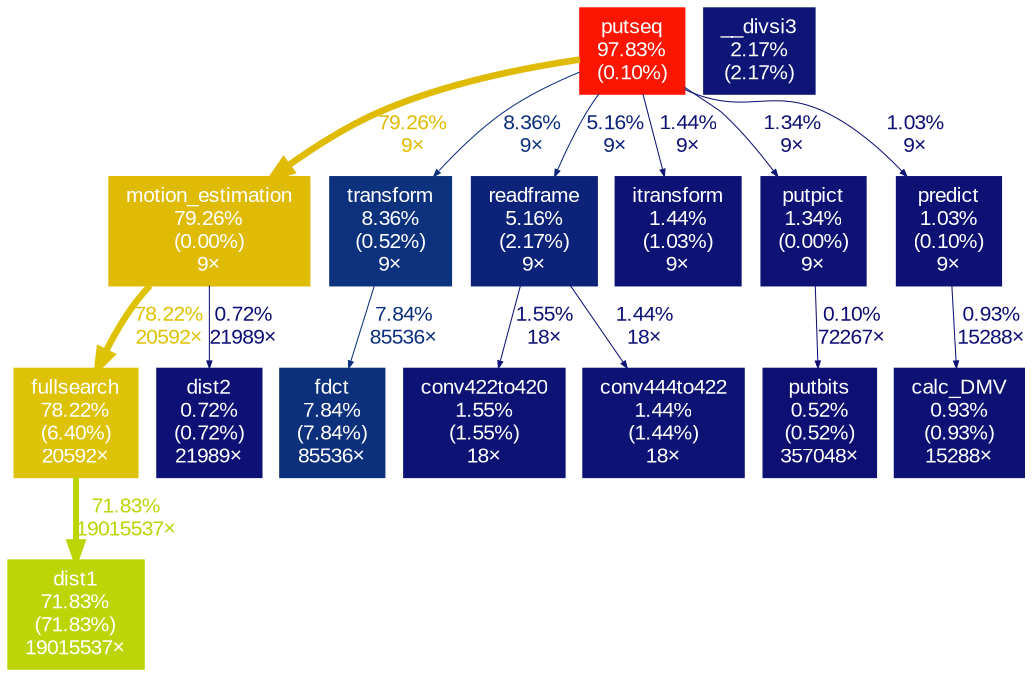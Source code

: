 digraph {
	graph [fontname=Arial, nodesep=0.125, ranksep=0.25];
	node [fontcolor=white, fontname=Arial, height=0, shape=box, style=filled, width=0];
	edge [fontname=Arial];
	1 [color="#fc1601", fontcolor="#ffffff", fontsize="10.00", label="putseq\n97.83%\n(0.10%)"];
	1 -> 2 [arrowsize="0.89", color="#e0bb05", fontcolor="#e0bb05", fontsize="10.00", label="79.26%\n9×", labeldistance="3.17", penwidth="3.17"];
	1 -> 5 [arrowsize="0.35", color="#0d327d", fontcolor="#0d327d", fontsize="10.00", label="8.36%\n9×", labeldistance="0.50", penwidth="0.50"];
	1 -> 7 [arrowsize="0.35", color="#0d2379", fontcolor="#0d2379", fontsize="10.00", label="5.16%\n9×", labeldistance="0.50", penwidth="0.50"];
	1 -> 11 [arrowsize="0.35", color="#0d1375", fontcolor="#0d1375", fontsize="10.00", label="1.44%\n9×", labeldistance="0.50", penwidth="0.50"];
	1 -> 12 [arrowsize="0.35", color="#0d1274", fontcolor="#0d1274", fontsize="10.00", label="1.34%\n9×", labeldistance="0.50", penwidth="0.50"];
	1 -> 13 [arrowsize="0.35", color="#0d1174", fontcolor="#0d1174", fontsize="10.00", label="1.03%\n9×", labeldistance="0.50", penwidth="0.50"];
	2 [color="#e0bb05", fontcolor="#ffffff", fontsize="10.00", label="motion_estimation\n79.26%\n(0.00%)\n9×"];
	2 -> 3 [arrowsize="0.88", color="#dec205", fontcolor="#dec205", fontsize="10.00", label="78.22%\n20592×", labeldistance="3.13", penwidth="3.13"];
	2 -> 15 [arrowsize="0.35", color="#0d1074", fontcolor="#0d1074", fontsize="10.00", label="0.72%\n21989×", labeldistance="0.50", penwidth="0.50"];
	3 [color="#dec205", fontcolor="#ffffff", fontsize="10.00", label="fullsearch\n78.22%\n(6.40%)\n20592×"];
	3 -> 4 [arrowsize="0.85", color="#bbd506", fontcolor="#bbd506", fontsize="10.00", label="71.83%\n19015537×", labeldistance="2.87", penwidth="2.87"];
	4 [color="#bbd506", fontcolor="#ffffff", fontsize="10.00", label="dist1\n71.83%\n(71.83%)\n19015537×"];
	5 [color="#0d327d", fontcolor="#ffffff", fontsize="10.00", label="transform\n8.36%\n(0.52%)\n9×"];
	5 -> 6 [arrowsize="0.35", color="#0d307d", fontcolor="#0d307d", fontsize="10.00", label="7.84%\n85536×", labeldistance="0.50", penwidth="0.50"];
	6 [color="#0d307d", fontcolor="#ffffff", fontsize="10.00", label="fdct\n7.84%\n(7.84%)\n85536×"];
	7 [color="#0d2379", fontcolor="#ffffff", fontsize="10.00", label="readframe\n5.16%\n(2.17%)\n9×"];
	7 -> 9 [arrowsize="0.35", color="#0d1375", fontcolor="#0d1375", fontsize="10.00", label="1.55%\n18×", labeldistance="0.50", penwidth="0.50"];
	7 -> 10 [arrowsize="0.35", color="#0d1375", fontcolor="#0d1375", fontsize="10.00", label="1.44%\n18×", labeldistance="0.50", penwidth="0.50"];
	8 [color="#0d1676", fontcolor="#ffffff", fontsize="10.00", label="__divsi3\n2.17%\n(2.17%)"];
	9 [color="#0d1375", fontcolor="#ffffff", fontsize="10.00", label="conv422to420\n1.55%\n(1.55%)\n18×"];
	10 [color="#0d1375", fontcolor="#ffffff", fontsize="10.00", label="conv444to422\n1.44%\n(1.44%)\n18×"];
	11 [color="#0d1375", fontcolor="#ffffff", fontsize="10.00", label="itransform\n1.44%\n(1.03%)\n9×"];
	12 [color="#0d1274", fontcolor="#ffffff", fontsize="10.00", label="putpict\n1.34%\n(0.00%)\n9×"];
	12 -> 16 [arrowsize="0.35", color="#0d0d73", fontcolor="#0d0d73", fontsize="10.00", label="0.10%\n72267×", labeldistance="0.50", penwidth="0.50"];
	13 [color="#0d1174", fontcolor="#ffffff", fontsize="10.00", label="predict\n1.03%\n(0.10%)\n9×"];
	13 -> 14 [arrowsize="0.35", color="#0d1174", fontcolor="#0d1174", fontsize="10.00", label="0.93%\n15288×", labeldistance="0.50", penwidth="0.50"];
	14 [color="#0d1174", fontcolor="#ffffff", fontsize="10.00", label="calc_DMV\n0.93%\n(0.93%)\n15288×"];
	15 [color="#0d1074", fontcolor="#ffffff", fontsize="10.00", label="dist2\n0.72%\n(0.72%)\n21989×"];
	16 [color="#0d0f73", fontcolor="#ffffff", fontsize="10.00", label="putbits\n0.52%\n(0.52%)\n357048×"];
}
